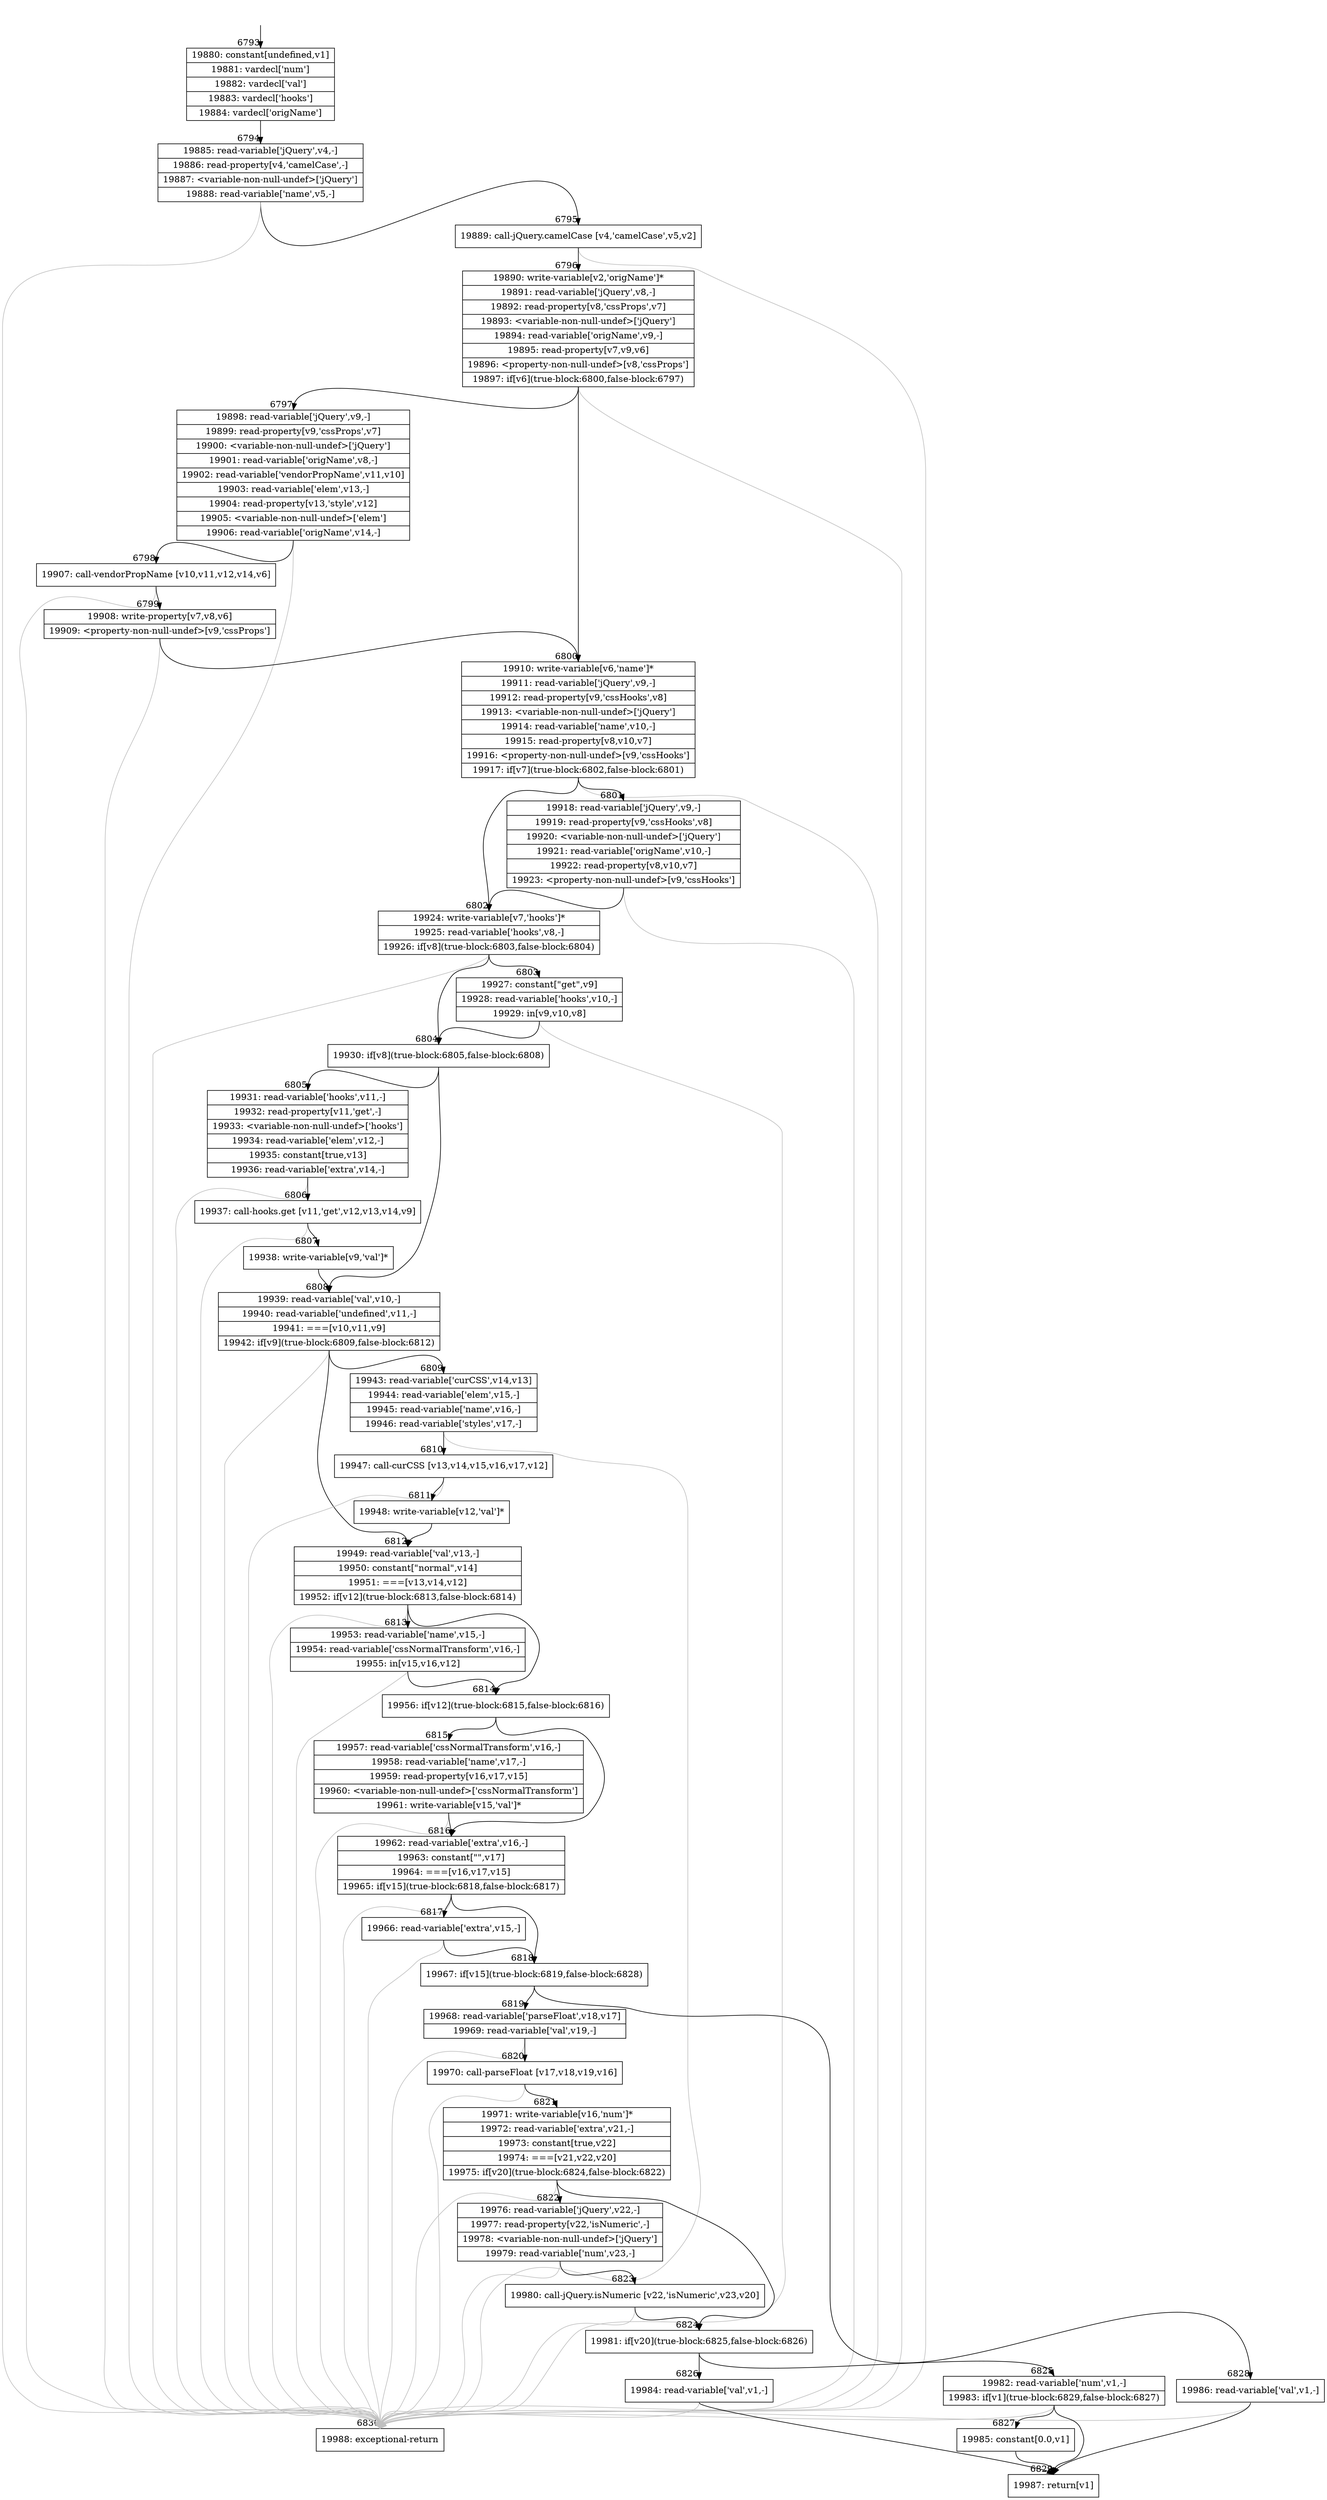 digraph {
rankdir="TD"
BB_entry428[shape=none,label=""];
BB_entry428 -> BB6793 [tailport=s, headport=n, headlabel="    6793"]
BB6793 [shape=record label="{19880: constant[undefined,v1]|19881: vardecl['num']|19882: vardecl['val']|19883: vardecl['hooks']|19884: vardecl['origName']}" ] 
BB6793 -> BB6794 [tailport=s, headport=n, headlabel="      6794"]
BB6794 [shape=record label="{19885: read-variable['jQuery',v4,-]|19886: read-property[v4,'camelCase',-]|19887: \<variable-non-null-undef\>['jQuery']|19888: read-variable['name',v5,-]}" ] 
BB6794 -> BB6795 [tailport=s, headport=n, headlabel="      6795"]
BB6794 -> BB6830 [tailport=s, headport=n, color=gray, headlabel="      6830"]
BB6795 [shape=record label="{19889: call-jQuery.camelCase [v4,'camelCase',v5,v2]}" ] 
BB6795 -> BB6796 [tailport=s, headport=n, headlabel="      6796"]
BB6795 -> BB6830 [tailport=s, headport=n, color=gray]
BB6796 [shape=record label="{19890: write-variable[v2,'origName']*|19891: read-variable['jQuery',v8,-]|19892: read-property[v8,'cssProps',v7]|19893: \<variable-non-null-undef\>['jQuery']|19894: read-variable['origName',v9,-]|19895: read-property[v7,v9,v6]|19896: \<property-non-null-undef\>[v8,'cssProps']|19897: if[v6](true-block:6800,false-block:6797)}" ] 
BB6796 -> BB6800 [tailport=s, headport=n, headlabel="      6800"]
BB6796 -> BB6797 [tailport=s, headport=n, headlabel="      6797"]
BB6796 -> BB6830 [tailport=s, headport=n, color=gray]
BB6797 [shape=record label="{19898: read-variable['jQuery',v9,-]|19899: read-property[v9,'cssProps',v7]|19900: \<variable-non-null-undef\>['jQuery']|19901: read-variable['origName',v8,-]|19902: read-variable['vendorPropName',v11,v10]|19903: read-variable['elem',v13,-]|19904: read-property[v13,'style',v12]|19905: \<variable-non-null-undef\>['elem']|19906: read-variable['origName',v14,-]}" ] 
BB6797 -> BB6798 [tailport=s, headport=n, headlabel="      6798"]
BB6797 -> BB6830 [tailport=s, headport=n, color=gray]
BB6798 [shape=record label="{19907: call-vendorPropName [v10,v11,v12,v14,v6]}" ] 
BB6798 -> BB6799 [tailport=s, headport=n, headlabel="      6799"]
BB6798 -> BB6830 [tailport=s, headport=n, color=gray]
BB6799 [shape=record label="{19908: write-property[v7,v8,v6]|19909: \<property-non-null-undef\>[v9,'cssProps']}" ] 
BB6799 -> BB6800 [tailport=s, headport=n]
BB6799 -> BB6830 [tailport=s, headport=n, color=gray]
BB6800 [shape=record label="{19910: write-variable[v6,'name']*|19911: read-variable['jQuery',v9,-]|19912: read-property[v9,'cssHooks',v8]|19913: \<variable-non-null-undef\>['jQuery']|19914: read-variable['name',v10,-]|19915: read-property[v8,v10,v7]|19916: \<property-non-null-undef\>[v9,'cssHooks']|19917: if[v7](true-block:6802,false-block:6801)}" ] 
BB6800 -> BB6802 [tailport=s, headport=n, headlabel="      6802"]
BB6800 -> BB6801 [tailport=s, headport=n, headlabel="      6801"]
BB6800 -> BB6830 [tailport=s, headport=n, color=gray]
BB6801 [shape=record label="{19918: read-variable['jQuery',v9,-]|19919: read-property[v9,'cssHooks',v8]|19920: \<variable-non-null-undef\>['jQuery']|19921: read-variable['origName',v10,-]|19922: read-property[v8,v10,v7]|19923: \<property-non-null-undef\>[v9,'cssHooks']}" ] 
BB6801 -> BB6802 [tailport=s, headport=n]
BB6801 -> BB6830 [tailport=s, headport=n, color=gray]
BB6802 [shape=record label="{19924: write-variable[v7,'hooks']*|19925: read-variable['hooks',v8,-]|19926: if[v8](true-block:6803,false-block:6804)}" ] 
BB6802 -> BB6804 [tailport=s, headport=n, headlabel="      6804"]
BB6802 -> BB6803 [tailport=s, headport=n, headlabel="      6803"]
BB6802 -> BB6830 [tailport=s, headport=n, color=gray]
BB6803 [shape=record label="{19927: constant[\"get\",v9]|19928: read-variable['hooks',v10,-]|19929: in[v9,v10,v8]}" ] 
BB6803 -> BB6804 [tailport=s, headport=n]
BB6803 -> BB6830 [tailport=s, headport=n, color=gray]
BB6804 [shape=record label="{19930: if[v8](true-block:6805,false-block:6808)}" ] 
BB6804 -> BB6805 [tailport=s, headport=n, headlabel="      6805"]
BB6804 -> BB6808 [tailport=s, headport=n, headlabel="      6808"]
BB6805 [shape=record label="{19931: read-variable['hooks',v11,-]|19932: read-property[v11,'get',-]|19933: \<variable-non-null-undef\>['hooks']|19934: read-variable['elem',v12,-]|19935: constant[true,v13]|19936: read-variable['extra',v14,-]}" ] 
BB6805 -> BB6806 [tailport=s, headport=n, headlabel="      6806"]
BB6805 -> BB6830 [tailport=s, headport=n, color=gray]
BB6806 [shape=record label="{19937: call-hooks.get [v11,'get',v12,v13,v14,v9]}" ] 
BB6806 -> BB6807 [tailport=s, headport=n, headlabel="      6807"]
BB6806 -> BB6830 [tailport=s, headport=n, color=gray]
BB6807 [shape=record label="{19938: write-variable[v9,'val']*}" ] 
BB6807 -> BB6808 [tailport=s, headport=n]
BB6808 [shape=record label="{19939: read-variable['val',v10,-]|19940: read-variable['undefined',v11,-]|19941: ===[v10,v11,v9]|19942: if[v9](true-block:6809,false-block:6812)}" ] 
BB6808 -> BB6809 [tailport=s, headport=n, headlabel="      6809"]
BB6808 -> BB6812 [tailport=s, headport=n, headlabel="      6812"]
BB6808 -> BB6830 [tailport=s, headport=n, color=gray]
BB6809 [shape=record label="{19943: read-variable['curCSS',v14,v13]|19944: read-variable['elem',v15,-]|19945: read-variable['name',v16,-]|19946: read-variable['styles',v17,-]}" ] 
BB6809 -> BB6810 [tailport=s, headport=n, headlabel="      6810"]
BB6809 -> BB6830 [tailport=s, headport=n, color=gray]
BB6810 [shape=record label="{19947: call-curCSS [v13,v14,v15,v16,v17,v12]}" ] 
BB6810 -> BB6811 [tailport=s, headport=n, headlabel="      6811"]
BB6810 -> BB6830 [tailport=s, headport=n, color=gray]
BB6811 [shape=record label="{19948: write-variable[v12,'val']*}" ] 
BB6811 -> BB6812 [tailport=s, headport=n]
BB6812 [shape=record label="{19949: read-variable['val',v13,-]|19950: constant[\"normal\",v14]|19951: ===[v13,v14,v12]|19952: if[v12](true-block:6813,false-block:6814)}" ] 
BB6812 -> BB6814 [tailport=s, headport=n, headlabel="      6814"]
BB6812 -> BB6813 [tailport=s, headport=n, headlabel="      6813"]
BB6812 -> BB6830 [tailport=s, headport=n, color=gray]
BB6813 [shape=record label="{19953: read-variable['name',v15,-]|19954: read-variable['cssNormalTransform',v16,-]|19955: in[v15,v16,v12]}" ] 
BB6813 -> BB6814 [tailport=s, headport=n]
BB6813 -> BB6830 [tailport=s, headport=n, color=gray]
BB6814 [shape=record label="{19956: if[v12](true-block:6815,false-block:6816)}" ] 
BB6814 -> BB6815 [tailport=s, headport=n, headlabel="      6815"]
BB6814 -> BB6816 [tailport=s, headport=n, headlabel="      6816"]
BB6815 [shape=record label="{19957: read-variable['cssNormalTransform',v16,-]|19958: read-variable['name',v17,-]|19959: read-property[v16,v17,v15]|19960: \<variable-non-null-undef\>['cssNormalTransform']|19961: write-variable[v15,'val']*}" ] 
BB6815 -> BB6816 [tailport=s, headport=n]
BB6815 -> BB6830 [tailport=s, headport=n, color=gray]
BB6816 [shape=record label="{19962: read-variable['extra',v16,-]|19963: constant[\"\",v17]|19964: ===[v16,v17,v15]|19965: if[v15](true-block:6818,false-block:6817)}" ] 
BB6816 -> BB6818 [tailport=s, headport=n, headlabel="      6818"]
BB6816 -> BB6817 [tailport=s, headport=n, headlabel="      6817"]
BB6816 -> BB6830 [tailport=s, headport=n, color=gray]
BB6817 [shape=record label="{19966: read-variable['extra',v15,-]}" ] 
BB6817 -> BB6818 [tailport=s, headport=n]
BB6817 -> BB6830 [tailport=s, headport=n, color=gray]
BB6818 [shape=record label="{19967: if[v15](true-block:6819,false-block:6828)}" ] 
BB6818 -> BB6819 [tailport=s, headport=n, headlabel="      6819"]
BB6818 -> BB6828 [tailport=s, headport=n, headlabel="      6828"]
BB6819 [shape=record label="{19968: read-variable['parseFloat',v18,v17]|19969: read-variable['val',v19,-]}" ] 
BB6819 -> BB6820 [tailport=s, headport=n, headlabel="      6820"]
BB6819 -> BB6830 [tailport=s, headport=n, color=gray]
BB6820 [shape=record label="{19970: call-parseFloat [v17,v18,v19,v16]}" ] 
BB6820 -> BB6821 [tailport=s, headport=n, headlabel="      6821"]
BB6820 -> BB6830 [tailport=s, headport=n, color=gray]
BB6821 [shape=record label="{19971: write-variable[v16,'num']*|19972: read-variable['extra',v21,-]|19973: constant[true,v22]|19974: ===[v21,v22,v20]|19975: if[v20](true-block:6824,false-block:6822)}" ] 
BB6821 -> BB6824 [tailport=s, headport=n, headlabel="      6824"]
BB6821 -> BB6822 [tailport=s, headport=n, headlabel="      6822"]
BB6821 -> BB6830 [tailport=s, headport=n, color=gray]
BB6822 [shape=record label="{19976: read-variable['jQuery',v22,-]|19977: read-property[v22,'isNumeric',-]|19978: \<variable-non-null-undef\>['jQuery']|19979: read-variable['num',v23,-]}" ] 
BB6822 -> BB6823 [tailport=s, headport=n, headlabel="      6823"]
BB6822 -> BB6830 [tailport=s, headport=n, color=gray]
BB6823 [shape=record label="{19980: call-jQuery.isNumeric [v22,'isNumeric',v23,v20]}" ] 
BB6823 -> BB6824 [tailport=s, headport=n]
BB6823 -> BB6830 [tailport=s, headport=n, color=gray]
BB6824 [shape=record label="{19981: if[v20](true-block:6825,false-block:6826)}" ] 
BB6824 -> BB6825 [tailport=s, headport=n, headlabel="      6825"]
BB6824 -> BB6826 [tailport=s, headport=n, headlabel="      6826"]
BB6825 [shape=record label="{19982: read-variable['num',v1,-]|19983: if[v1](true-block:6829,false-block:6827)}" ] 
BB6825 -> BB6829 [tailport=s, headport=n, headlabel="      6829"]
BB6825 -> BB6827 [tailport=s, headport=n, headlabel="      6827"]
BB6825 -> BB6830 [tailport=s, headport=n, color=gray]
BB6826 [shape=record label="{19984: read-variable['val',v1,-]}" ] 
BB6826 -> BB6829 [tailport=s, headport=n]
BB6826 -> BB6830 [tailport=s, headport=n, color=gray]
BB6827 [shape=record label="{19985: constant[0.0,v1]}" ] 
BB6827 -> BB6829 [tailport=s, headport=n]
BB6828 [shape=record label="{19986: read-variable['val',v1,-]}" ] 
BB6828 -> BB6829 [tailport=s, headport=n]
BB6828 -> BB6830 [tailport=s, headport=n, color=gray]
BB6829 [shape=record label="{19987: return[v1]}" ] 
BB6830 [shape=record label="{19988: exceptional-return}" ] 
//#$~ 6897
}
